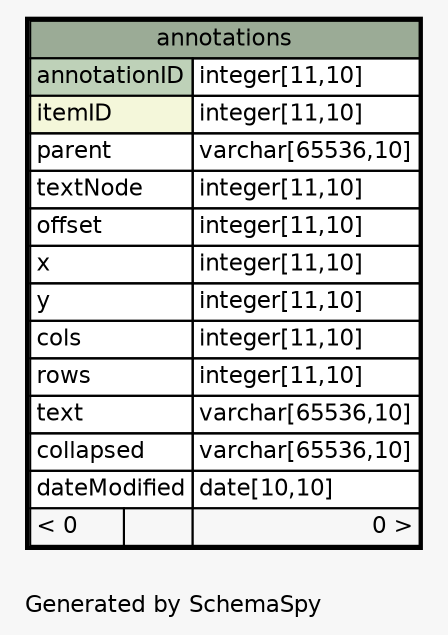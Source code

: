 // dot 2.34.0 on Linux 3.11.6-1-ARCH
// SchemaSpy rev 590
digraph "oneDegreeRelationshipsDiagram" {
  graph [
    rankdir="RL"
    bgcolor="#f7f7f7"
    label="\nGenerated by SchemaSpy"
    labeljust="l"
    nodesep="0.18"
    ranksep="0.46"
    fontname="Helvetica"
    fontsize="11"
  ];
  node [
    fontname="Helvetica"
    fontsize="11"
    shape="plaintext"
  ];
  edge [
    arrowsize="0.8"
  ];
  "annotations" [
    label=<
    <TABLE BORDER="2" CELLBORDER="1" CELLSPACING="0" BGCOLOR="#ffffff">
      <TR><TD COLSPAN="3" BGCOLOR="#9bab96" ALIGN="CENTER">annotations</TD></TR>
      <TR><TD PORT="annotationID" COLSPAN="2" BGCOLOR="#bed1b8" ALIGN="LEFT">annotationID</TD><TD PORT="annotationID.type" ALIGN="LEFT">integer[11,10]</TD></TR>
      <TR><TD PORT="itemID" COLSPAN="2" BGCOLOR="#f4f7da" ALIGN="LEFT">itemID</TD><TD PORT="itemID.type" ALIGN="LEFT">integer[11,10]</TD></TR>
      <TR><TD PORT="parent" COLSPAN="2" ALIGN="LEFT">parent</TD><TD PORT="parent.type" ALIGN="LEFT">varchar[65536,10]</TD></TR>
      <TR><TD PORT="textNode" COLSPAN="2" ALIGN="LEFT">textNode</TD><TD PORT="textNode.type" ALIGN="LEFT">integer[11,10]</TD></TR>
      <TR><TD PORT="offset" COLSPAN="2" ALIGN="LEFT">offset</TD><TD PORT="offset.type" ALIGN="LEFT">integer[11,10]</TD></TR>
      <TR><TD PORT="x" COLSPAN="2" ALIGN="LEFT">x</TD><TD PORT="x.type" ALIGN="LEFT">integer[11,10]</TD></TR>
      <TR><TD PORT="y" COLSPAN="2" ALIGN="LEFT">y</TD><TD PORT="y.type" ALIGN="LEFT">integer[11,10]</TD></TR>
      <TR><TD PORT="cols" COLSPAN="2" ALIGN="LEFT">cols</TD><TD PORT="cols.type" ALIGN="LEFT">integer[11,10]</TD></TR>
      <TR><TD PORT="rows" COLSPAN="2" ALIGN="LEFT">rows</TD><TD PORT="rows.type" ALIGN="LEFT">integer[11,10]</TD></TR>
      <TR><TD PORT="text" COLSPAN="2" ALIGN="LEFT">text</TD><TD PORT="text.type" ALIGN="LEFT">varchar[65536,10]</TD></TR>
      <TR><TD PORT="collapsed" COLSPAN="2" ALIGN="LEFT">collapsed</TD><TD PORT="collapsed.type" ALIGN="LEFT">varchar[65536,10]</TD></TR>
      <TR><TD PORT="dateModified" COLSPAN="2" ALIGN="LEFT">dateModified</TD><TD PORT="dateModified.type" ALIGN="LEFT">date[10,10]</TD></TR>
      <TR><TD ALIGN="LEFT" BGCOLOR="#f7f7f7">&lt; 0</TD><TD ALIGN="RIGHT" BGCOLOR="#f7f7f7">  </TD><TD ALIGN="RIGHT" BGCOLOR="#f7f7f7">0 &gt;</TD></TR>
    </TABLE>>
    URL="annotations.html"
    tooltip="annotations"
  ];
}
